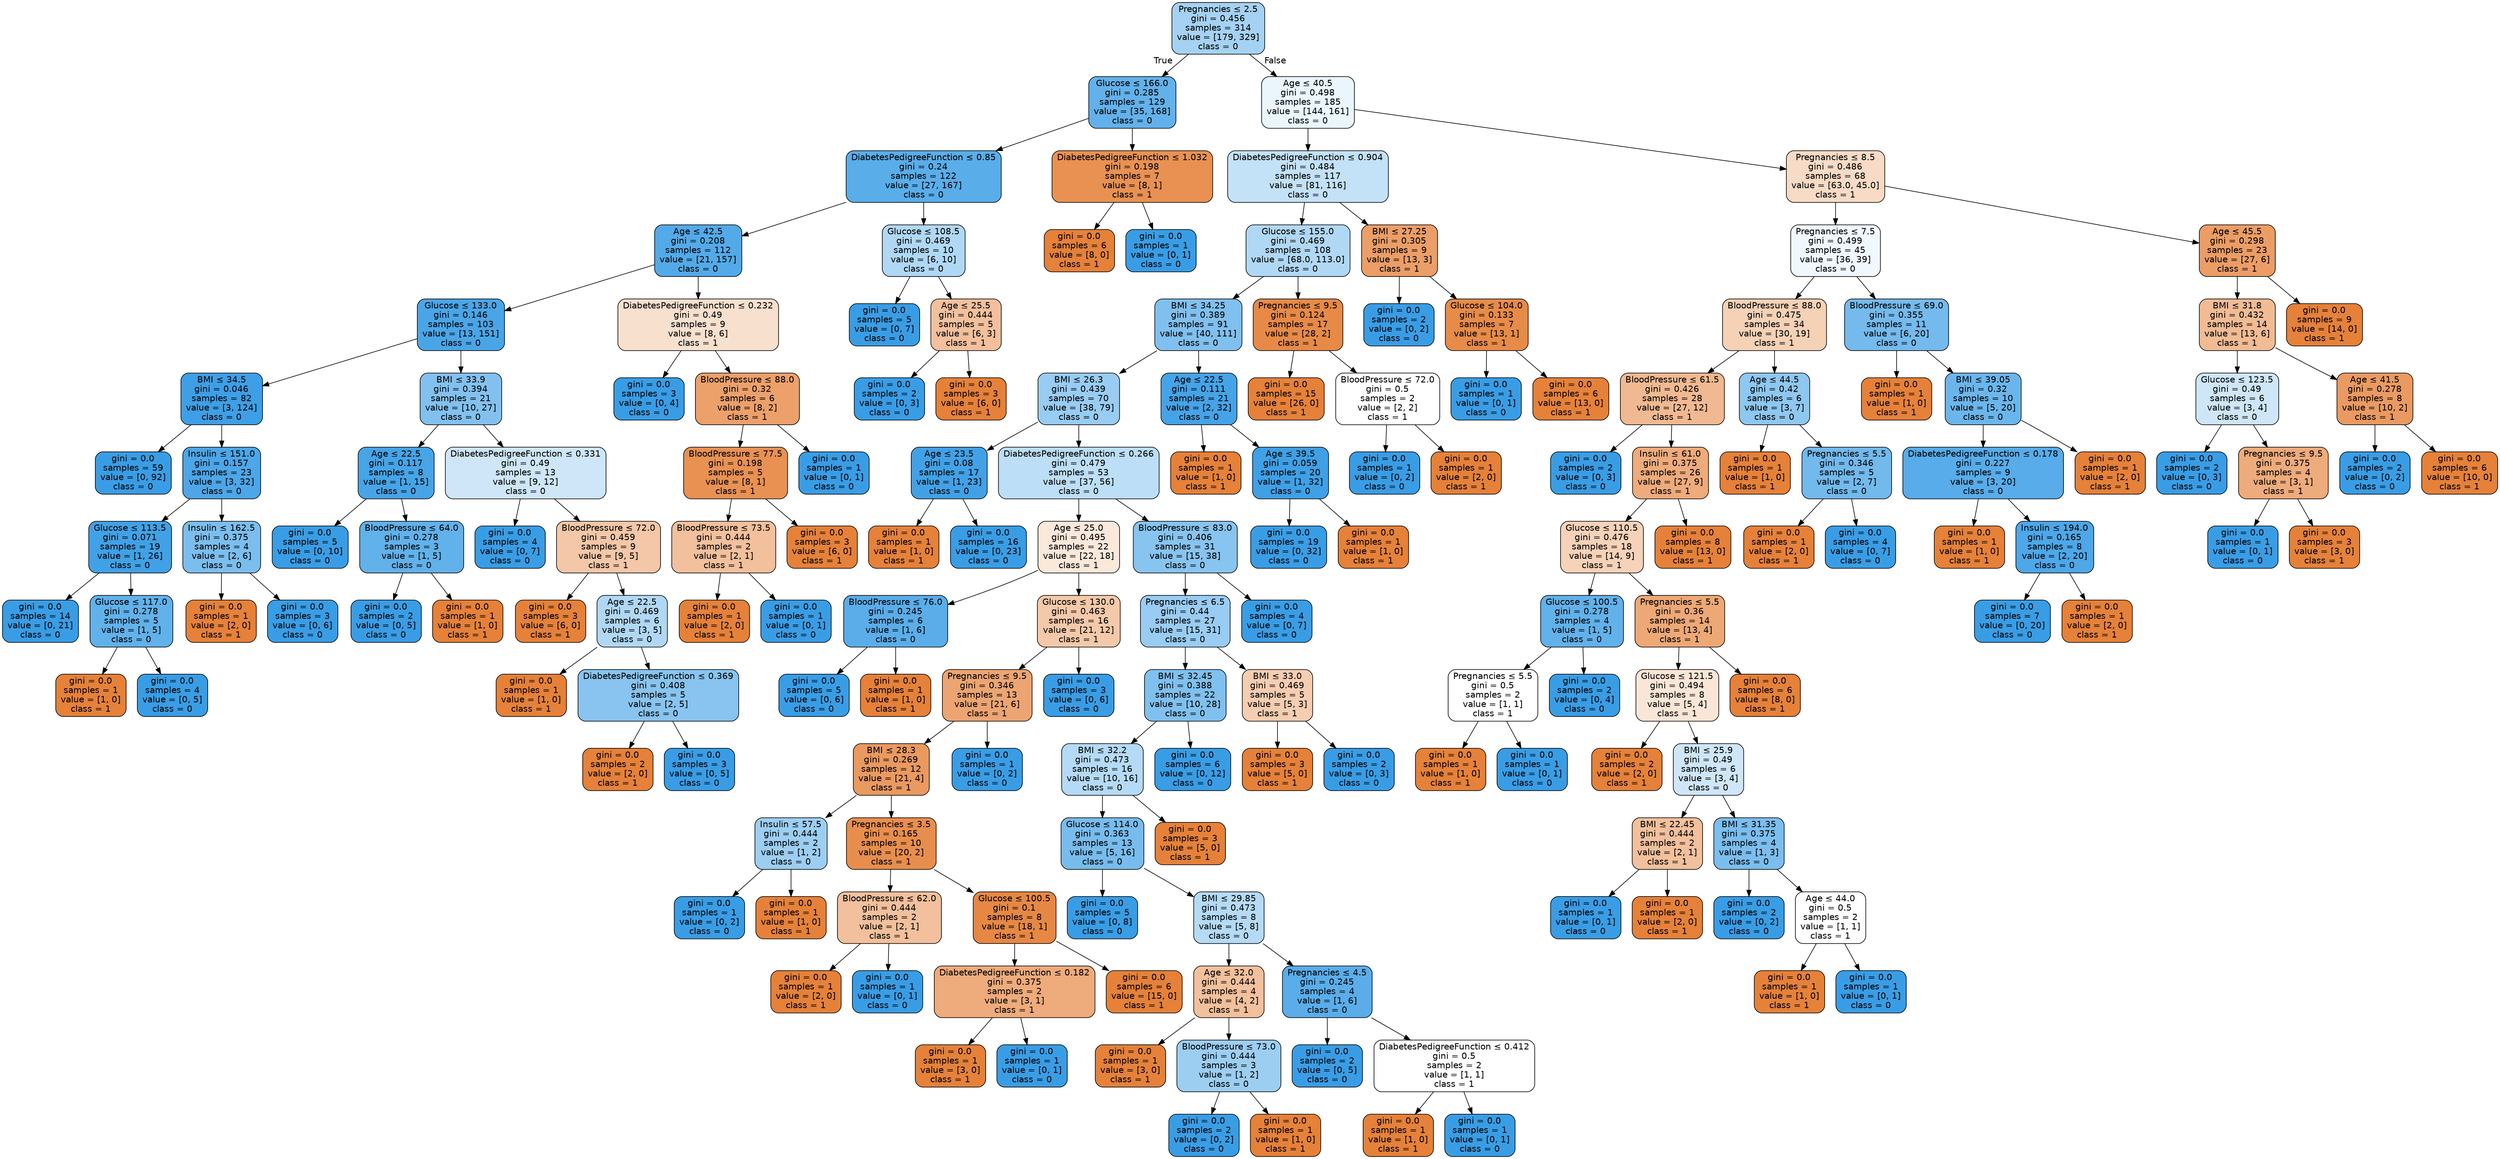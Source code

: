 digraph Tree {
node [shape=box, style="filled, rounded", color="black", fontname="helvetica"] ;
edge [fontname="helvetica"] ;
0 [label=<Pregnancies &le; 2.5<br/>gini = 0.456<br/>samples = 314<br/>value = [179, 329]<br/>class = 0>, fillcolor="#a5d2f3"] ;
1 [label=<Glucose &le; 166.0<br/>gini = 0.285<br/>samples = 129<br/>value = [35, 168]<br/>class = 0>, fillcolor="#62b1ea"] ;
0 -> 1 [labeldistance=2.5, labelangle=45, headlabel="True"] ;
2 [label=<DiabetesPedigreeFunction &le; 0.85<br/>gini = 0.24<br/>samples = 122<br/>value = [27, 167]<br/>class = 0>, fillcolor="#59ade9"] ;
1 -> 2 ;
3 [label=<Age &le; 42.5<br/>gini = 0.208<br/>samples = 112<br/>value = [21, 157]<br/>class = 0>, fillcolor="#53aae8"] ;
2 -> 3 ;
4 [label=<Glucose &le; 133.0<br/>gini = 0.146<br/>samples = 103<br/>value = [13, 151]<br/>class = 0>, fillcolor="#4aa5e7"] ;
3 -> 4 ;
5 [label=<BMI &le; 34.5<br/>gini = 0.046<br/>samples = 82<br/>value = [3, 124]<br/>class = 0>, fillcolor="#3e9fe6"] ;
4 -> 5 ;
6 [label=<gini = 0.0<br/>samples = 59<br/>value = [0, 92]<br/>class = 0>, fillcolor="#399de5"] ;
5 -> 6 ;
7 [label=<Insulin &le; 151.0<br/>gini = 0.157<br/>samples = 23<br/>value = [3, 32]<br/>class = 0>, fillcolor="#4ca6e7"] ;
5 -> 7 ;
8 [label=<Glucose &le; 113.5<br/>gini = 0.071<br/>samples = 19<br/>value = [1, 26]<br/>class = 0>, fillcolor="#41a1e6"] ;
7 -> 8 ;
9 [label=<gini = 0.0<br/>samples = 14<br/>value = [0, 21]<br/>class = 0>, fillcolor="#399de5"] ;
8 -> 9 ;
10 [label=<Glucose &le; 117.0<br/>gini = 0.278<br/>samples = 5<br/>value = [1, 5]<br/>class = 0>, fillcolor="#61b1ea"] ;
8 -> 10 ;
11 [label=<gini = 0.0<br/>samples = 1<br/>value = [1, 0]<br/>class = 1>, fillcolor="#e58139"] ;
10 -> 11 ;
12 [label=<gini = 0.0<br/>samples = 4<br/>value = [0, 5]<br/>class = 0>, fillcolor="#399de5"] ;
10 -> 12 ;
13 [label=<Insulin &le; 162.5<br/>gini = 0.375<br/>samples = 4<br/>value = [2, 6]<br/>class = 0>, fillcolor="#7bbeee"] ;
7 -> 13 ;
14 [label=<gini = 0.0<br/>samples = 1<br/>value = [2, 0]<br/>class = 1>, fillcolor="#e58139"] ;
13 -> 14 ;
15 [label=<gini = 0.0<br/>samples = 3<br/>value = [0, 6]<br/>class = 0>, fillcolor="#399de5"] ;
13 -> 15 ;
16 [label=<BMI &le; 33.9<br/>gini = 0.394<br/>samples = 21<br/>value = [10, 27]<br/>class = 0>, fillcolor="#82c1ef"] ;
4 -> 16 ;
17 [label=<Age &le; 22.5<br/>gini = 0.117<br/>samples = 8<br/>value = [1, 15]<br/>class = 0>, fillcolor="#46a4e7"] ;
16 -> 17 ;
18 [label=<gini = 0.0<br/>samples = 5<br/>value = [0, 10]<br/>class = 0>, fillcolor="#399de5"] ;
17 -> 18 ;
19 [label=<BloodPressure &le; 64.0<br/>gini = 0.278<br/>samples = 3<br/>value = [1, 5]<br/>class = 0>, fillcolor="#61b1ea"] ;
17 -> 19 ;
20 [label=<gini = 0.0<br/>samples = 2<br/>value = [0, 5]<br/>class = 0>, fillcolor="#399de5"] ;
19 -> 20 ;
21 [label=<gini = 0.0<br/>samples = 1<br/>value = [1, 0]<br/>class = 1>, fillcolor="#e58139"] ;
19 -> 21 ;
22 [label=<DiabetesPedigreeFunction &le; 0.331<br/>gini = 0.49<br/>samples = 13<br/>value = [9, 12]<br/>class = 0>, fillcolor="#cee6f8"] ;
16 -> 22 ;
23 [label=<gini = 0.0<br/>samples = 4<br/>value = [0, 7]<br/>class = 0>, fillcolor="#399de5"] ;
22 -> 23 ;
24 [label=<BloodPressure &le; 72.0<br/>gini = 0.459<br/>samples = 9<br/>value = [9, 5]<br/>class = 1>, fillcolor="#f3c7a7"] ;
22 -> 24 ;
25 [label=<gini = 0.0<br/>samples = 3<br/>value = [6, 0]<br/>class = 1>, fillcolor="#e58139"] ;
24 -> 25 ;
26 [label=<Age &le; 22.5<br/>gini = 0.469<br/>samples = 6<br/>value = [3, 5]<br/>class = 0>, fillcolor="#b0d8f5"] ;
24 -> 26 ;
27 [label=<gini = 0.0<br/>samples = 1<br/>value = [1, 0]<br/>class = 1>, fillcolor="#e58139"] ;
26 -> 27 ;
28 [label=<DiabetesPedigreeFunction &le; 0.369<br/>gini = 0.408<br/>samples = 5<br/>value = [2, 5]<br/>class = 0>, fillcolor="#88c4ef"] ;
26 -> 28 ;
29 [label=<gini = 0.0<br/>samples = 2<br/>value = [2, 0]<br/>class = 1>, fillcolor="#e58139"] ;
28 -> 29 ;
30 [label=<gini = 0.0<br/>samples = 3<br/>value = [0, 5]<br/>class = 0>, fillcolor="#399de5"] ;
28 -> 30 ;
31 [label=<DiabetesPedigreeFunction &le; 0.232<br/>gini = 0.49<br/>samples = 9<br/>value = [8, 6]<br/>class = 1>, fillcolor="#f8e0ce"] ;
3 -> 31 ;
32 [label=<gini = 0.0<br/>samples = 3<br/>value = [0, 4]<br/>class = 0>, fillcolor="#399de5"] ;
31 -> 32 ;
33 [label=<BloodPressure &le; 88.0<br/>gini = 0.32<br/>samples = 6<br/>value = [8, 2]<br/>class = 1>, fillcolor="#eca06a"] ;
31 -> 33 ;
34 [label=<BloodPressure &le; 77.5<br/>gini = 0.198<br/>samples = 5<br/>value = [8, 1]<br/>class = 1>, fillcolor="#e89152"] ;
33 -> 34 ;
35 [label=<BloodPressure &le; 73.5<br/>gini = 0.444<br/>samples = 2<br/>value = [2, 1]<br/>class = 1>, fillcolor="#f2c09c"] ;
34 -> 35 ;
36 [label=<gini = 0.0<br/>samples = 1<br/>value = [2, 0]<br/>class = 1>, fillcolor="#e58139"] ;
35 -> 36 ;
37 [label=<gini = 0.0<br/>samples = 1<br/>value = [0, 1]<br/>class = 0>, fillcolor="#399de5"] ;
35 -> 37 ;
38 [label=<gini = 0.0<br/>samples = 3<br/>value = [6, 0]<br/>class = 1>, fillcolor="#e58139"] ;
34 -> 38 ;
39 [label=<gini = 0.0<br/>samples = 1<br/>value = [0, 1]<br/>class = 0>, fillcolor="#399de5"] ;
33 -> 39 ;
40 [label=<Glucose &le; 108.5<br/>gini = 0.469<br/>samples = 10<br/>value = [6, 10]<br/>class = 0>, fillcolor="#b0d8f5"] ;
2 -> 40 ;
41 [label=<gini = 0.0<br/>samples = 5<br/>value = [0, 7]<br/>class = 0>, fillcolor="#399de5"] ;
40 -> 41 ;
42 [label=<Age &le; 25.5<br/>gini = 0.444<br/>samples = 5<br/>value = [6, 3]<br/>class = 1>, fillcolor="#f2c09c"] ;
40 -> 42 ;
43 [label=<gini = 0.0<br/>samples = 2<br/>value = [0, 3]<br/>class = 0>, fillcolor="#399de5"] ;
42 -> 43 ;
44 [label=<gini = 0.0<br/>samples = 3<br/>value = [6, 0]<br/>class = 1>, fillcolor="#e58139"] ;
42 -> 44 ;
45 [label=<DiabetesPedigreeFunction &le; 1.032<br/>gini = 0.198<br/>samples = 7<br/>value = [8, 1]<br/>class = 1>, fillcolor="#e89152"] ;
1 -> 45 ;
46 [label=<gini = 0.0<br/>samples = 6<br/>value = [8, 0]<br/>class = 1>, fillcolor="#e58139"] ;
45 -> 46 ;
47 [label=<gini = 0.0<br/>samples = 1<br/>value = [0, 1]<br/>class = 0>, fillcolor="#399de5"] ;
45 -> 47 ;
48 [label=<Age &le; 40.5<br/>gini = 0.498<br/>samples = 185<br/>value = [144, 161]<br/>class = 0>, fillcolor="#eaf5fc"] ;
0 -> 48 [labeldistance=2.5, labelangle=-45, headlabel="False"] ;
49 [label=<DiabetesPedigreeFunction &le; 0.904<br/>gini = 0.484<br/>samples = 117<br/>value = [81, 116]<br/>class = 0>, fillcolor="#c3e1f7"] ;
48 -> 49 ;
50 [label=<Glucose &le; 155.0<br/>gini = 0.469<br/>samples = 108<br/>value = [68.0, 113.0]<br/>class = 0>, fillcolor="#b0d8f5"] ;
49 -> 50 ;
51 [label=<BMI &le; 34.25<br/>gini = 0.389<br/>samples = 91<br/>value = [40, 111]<br/>class = 0>, fillcolor="#80c0ee"] ;
50 -> 51 ;
52 [label=<BMI &le; 26.3<br/>gini = 0.439<br/>samples = 70<br/>value = [38, 79]<br/>class = 0>, fillcolor="#98ccf2"] ;
51 -> 52 ;
53 [label=<Age &le; 23.5<br/>gini = 0.08<br/>samples = 17<br/>value = [1, 23]<br/>class = 0>, fillcolor="#42a1e6"] ;
52 -> 53 ;
54 [label=<gini = 0.0<br/>samples = 1<br/>value = [1, 0]<br/>class = 1>, fillcolor="#e58139"] ;
53 -> 54 ;
55 [label=<gini = 0.0<br/>samples = 16<br/>value = [0, 23]<br/>class = 0>, fillcolor="#399de5"] ;
53 -> 55 ;
56 [label=<DiabetesPedigreeFunction &le; 0.266<br/>gini = 0.479<br/>samples = 53<br/>value = [37, 56]<br/>class = 0>, fillcolor="#bcdef6"] ;
52 -> 56 ;
57 [label=<Age &le; 25.0<br/>gini = 0.495<br/>samples = 22<br/>value = [22, 18]<br/>class = 1>, fillcolor="#fae8db"] ;
56 -> 57 ;
58 [label=<BloodPressure &le; 76.0<br/>gini = 0.245<br/>samples = 6<br/>value = [1, 6]<br/>class = 0>, fillcolor="#5aade9"] ;
57 -> 58 ;
59 [label=<gini = 0.0<br/>samples = 5<br/>value = [0, 6]<br/>class = 0>, fillcolor="#399de5"] ;
58 -> 59 ;
60 [label=<gini = 0.0<br/>samples = 1<br/>value = [1, 0]<br/>class = 1>, fillcolor="#e58139"] ;
58 -> 60 ;
61 [label=<Glucose &le; 130.0<br/>gini = 0.463<br/>samples = 16<br/>value = [21, 12]<br/>class = 1>, fillcolor="#f4c9aa"] ;
57 -> 61 ;
62 [label=<Pregnancies &le; 9.5<br/>gini = 0.346<br/>samples = 13<br/>value = [21, 6]<br/>class = 1>, fillcolor="#eca572"] ;
61 -> 62 ;
63 [label=<BMI &le; 28.3<br/>gini = 0.269<br/>samples = 12<br/>value = [21, 4]<br/>class = 1>, fillcolor="#ea995f"] ;
62 -> 63 ;
64 [label=<Insulin &le; 57.5<br/>gini = 0.444<br/>samples = 2<br/>value = [1, 2]<br/>class = 0>, fillcolor="#9ccef2"] ;
63 -> 64 ;
65 [label=<gini = 0.0<br/>samples = 1<br/>value = [0, 2]<br/>class = 0>, fillcolor="#399de5"] ;
64 -> 65 ;
66 [label=<gini = 0.0<br/>samples = 1<br/>value = [1, 0]<br/>class = 1>, fillcolor="#e58139"] ;
64 -> 66 ;
67 [label=<Pregnancies &le; 3.5<br/>gini = 0.165<br/>samples = 10<br/>value = [20, 2]<br/>class = 1>, fillcolor="#e88e4d"] ;
63 -> 67 ;
68 [label=<BloodPressure &le; 62.0<br/>gini = 0.444<br/>samples = 2<br/>value = [2, 1]<br/>class = 1>, fillcolor="#f2c09c"] ;
67 -> 68 ;
69 [label=<gini = 0.0<br/>samples = 1<br/>value = [2, 0]<br/>class = 1>, fillcolor="#e58139"] ;
68 -> 69 ;
70 [label=<gini = 0.0<br/>samples = 1<br/>value = [0, 1]<br/>class = 0>, fillcolor="#399de5"] ;
68 -> 70 ;
71 [label=<Glucose &le; 100.5<br/>gini = 0.1<br/>samples = 8<br/>value = [18, 1]<br/>class = 1>, fillcolor="#e68844"] ;
67 -> 71 ;
72 [label=<DiabetesPedigreeFunction &le; 0.182<br/>gini = 0.375<br/>samples = 2<br/>value = [3, 1]<br/>class = 1>, fillcolor="#eeab7b"] ;
71 -> 72 ;
73 [label=<gini = 0.0<br/>samples = 1<br/>value = [3, 0]<br/>class = 1>, fillcolor="#e58139"] ;
72 -> 73 ;
74 [label=<gini = 0.0<br/>samples = 1<br/>value = [0, 1]<br/>class = 0>, fillcolor="#399de5"] ;
72 -> 74 ;
75 [label=<gini = 0.0<br/>samples = 6<br/>value = [15, 0]<br/>class = 1>, fillcolor="#e58139"] ;
71 -> 75 ;
76 [label=<gini = 0.0<br/>samples = 1<br/>value = [0, 2]<br/>class = 0>, fillcolor="#399de5"] ;
62 -> 76 ;
77 [label=<gini = 0.0<br/>samples = 3<br/>value = [0, 6]<br/>class = 0>, fillcolor="#399de5"] ;
61 -> 77 ;
78 [label=<BloodPressure &le; 83.0<br/>gini = 0.406<br/>samples = 31<br/>value = [15, 38]<br/>class = 0>, fillcolor="#87c4ef"] ;
56 -> 78 ;
79 [label=<Pregnancies &le; 6.5<br/>gini = 0.44<br/>samples = 27<br/>value = [15, 31]<br/>class = 0>, fillcolor="#99ccf2"] ;
78 -> 79 ;
80 [label=<BMI &le; 32.45<br/>gini = 0.388<br/>samples = 22<br/>value = [10, 28]<br/>class = 0>, fillcolor="#80c0ee"] ;
79 -> 80 ;
81 [label=<BMI &le; 32.2<br/>gini = 0.473<br/>samples = 16<br/>value = [10, 16]<br/>class = 0>, fillcolor="#b5daf5"] ;
80 -> 81 ;
82 [label=<Glucose &le; 114.0<br/>gini = 0.363<br/>samples = 13<br/>value = [5, 16]<br/>class = 0>, fillcolor="#77bced"] ;
81 -> 82 ;
83 [label=<gini = 0.0<br/>samples = 5<br/>value = [0, 8]<br/>class = 0>, fillcolor="#399de5"] ;
82 -> 83 ;
84 [label=<BMI &le; 29.85<br/>gini = 0.473<br/>samples = 8<br/>value = [5, 8]<br/>class = 0>, fillcolor="#b5daf5"] ;
82 -> 84 ;
85 [label=<Age &le; 32.0<br/>gini = 0.444<br/>samples = 4<br/>value = [4, 2]<br/>class = 1>, fillcolor="#f2c09c"] ;
84 -> 85 ;
86 [label=<gini = 0.0<br/>samples = 1<br/>value = [3, 0]<br/>class = 1>, fillcolor="#e58139"] ;
85 -> 86 ;
87 [label=<BloodPressure &le; 73.0<br/>gini = 0.444<br/>samples = 3<br/>value = [1, 2]<br/>class = 0>, fillcolor="#9ccef2"] ;
85 -> 87 ;
88 [label=<gini = 0.0<br/>samples = 2<br/>value = [0, 2]<br/>class = 0>, fillcolor="#399de5"] ;
87 -> 88 ;
89 [label=<gini = 0.0<br/>samples = 1<br/>value = [1, 0]<br/>class = 1>, fillcolor="#e58139"] ;
87 -> 89 ;
90 [label=<Pregnancies &le; 4.5<br/>gini = 0.245<br/>samples = 4<br/>value = [1, 6]<br/>class = 0>, fillcolor="#5aade9"] ;
84 -> 90 ;
91 [label=<gini = 0.0<br/>samples = 2<br/>value = [0, 5]<br/>class = 0>, fillcolor="#399de5"] ;
90 -> 91 ;
92 [label=<DiabetesPedigreeFunction &le; 0.412<br/>gini = 0.5<br/>samples = 2<br/>value = [1, 1]<br/>class = 1>, fillcolor="#ffffff"] ;
90 -> 92 ;
93 [label=<gini = 0.0<br/>samples = 1<br/>value = [1, 0]<br/>class = 1>, fillcolor="#e58139"] ;
92 -> 93 ;
94 [label=<gini = 0.0<br/>samples = 1<br/>value = [0, 1]<br/>class = 0>, fillcolor="#399de5"] ;
92 -> 94 ;
95 [label=<gini = 0.0<br/>samples = 3<br/>value = [5, 0]<br/>class = 1>, fillcolor="#e58139"] ;
81 -> 95 ;
96 [label=<gini = 0.0<br/>samples = 6<br/>value = [0, 12]<br/>class = 0>, fillcolor="#399de5"] ;
80 -> 96 ;
97 [label=<BMI &le; 33.0<br/>gini = 0.469<br/>samples = 5<br/>value = [5, 3]<br/>class = 1>, fillcolor="#f5cdb0"] ;
79 -> 97 ;
98 [label=<gini = 0.0<br/>samples = 3<br/>value = [5, 0]<br/>class = 1>, fillcolor="#e58139"] ;
97 -> 98 ;
99 [label=<gini = 0.0<br/>samples = 2<br/>value = [0, 3]<br/>class = 0>, fillcolor="#399de5"] ;
97 -> 99 ;
100 [label=<gini = 0.0<br/>samples = 4<br/>value = [0, 7]<br/>class = 0>, fillcolor="#399de5"] ;
78 -> 100 ;
101 [label=<Age &le; 22.5<br/>gini = 0.111<br/>samples = 21<br/>value = [2, 32]<br/>class = 0>, fillcolor="#45a3e7"] ;
51 -> 101 ;
102 [label=<gini = 0.0<br/>samples = 1<br/>value = [1, 0]<br/>class = 1>, fillcolor="#e58139"] ;
101 -> 102 ;
103 [label=<Age &le; 39.5<br/>gini = 0.059<br/>samples = 20<br/>value = [1, 32]<br/>class = 0>, fillcolor="#3fa0e6"] ;
101 -> 103 ;
104 [label=<gini = 0.0<br/>samples = 19<br/>value = [0, 32]<br/>class = 0>, fillcolor="#399de5"] ;
103 -> 104 ;
105 [label=<gini = 0.0<br/>samples = 1<br/>value = [1, 0]<br/>class = 1>, fillcolor="#e58139"] ;
103 -> 105 ;
106 [label=<Pregnancies &le; 9.5<br/>gini = 0.124<br/>samples = 17<br/>value = [28, 2]<br/>class = 1>, fillcolor="#e78a47"] ;
50 -> 106 ;
107 [label=<gini = 0.0<br/>samples = 15<br/>value = [26, 0]<br/>class = 1>, fillcolor="#e58139"] ;
106 -> 107 ;
108 [label=<BloodPressure &le; 72.0<br/>gini = 0.5<br/>samples = 2<br/>value = [2, 2]<br/>class = 1>, fillcolor="#ffffff"] ;
106 -> 108 ;
109 [label=<gini = 0.0<br/>samples = 1<br/>value = [0, 2]<br/>class = 0>, fillcolor="#399de5"] ;
108 -> 109 ;
110 [label=<gini = 0.0<br/>samples = 1<br/>value = [2, 0]<br/>class = 1>, fillcolor="#e58139"] ;
108 -> 110 ;
111 [label=<BMI &le; 27.25<br/>gini = 0.305<br/>samples = 9<br/>value = [13, 3]<br/>class = 1>, fillcolor="#eb9e67"] ;
49 -> 111 ;
112 [label=<gini = 0.0<br/>samples = 2<br/>value = [0, 2]<br/>class = 0>, fillcolor="#399de5"] ;
111 -> 112 ;
113 [label=<Glucose &le; 104.0<br/>gini = 0.133<br/>samples = 7<br/>value = [13, 1]<br/>class = 1>, fillcolor="#e78b48"] ;
111 -> 113 ;
114 [label=<gini = 0.0<br/>samples = 1<br/>value = [0, 1]<br/>class = 0>, fillcolor="#399de5"] ;
113 -> 114 ;
115 [label=<gini = 0.0<br/>samples = 6<br/>value = [13, 0]<br/>class = 1>, fillcolor="#e58139"] ;
113 -> 115 ;
116 [label=<Pregnancies &le; 8.5<br/>gini = 0.486<br/>samples = 68<br/>value = [63.0, 45.0]<br/>class = 1>, fillcolor="#f8dbc6"] ;
48 -> 116 ;
117 [label=<Pregnancies &le; 7.5<br/>gini = 0.499<br/>samples = 45<br/>value = [36, 39]<br/>class = 0>, fillcolor="#f0f7fd"] ;
116 -> 117 ;
118 [label=<BloodPressure &le; 88.0<br/>gini = 0.475<br/>samples = 34<br/>value = [30, 19]<br/>class = 1>, fillcolor="#f5d1b6"] ;
117 -> 118 ;
119 [label=<BloodPressure &le; 61.5<br/>gini = 0.426<br/>samples = 28<br/>value = [27, 12]<br/>class = 1>, fillcolor="#f1b991"] ;
118 -> 119 ;
120 [label=<gini = 0.0<br/>samples = 2<br/>value = [0, 3]<br/>class = 0>, fillcolor="#399de5"] ;
119 -> 120 ;
121 [label=<Insulin &le; 61.0<br/>gini = 0.375<br/>samples = 26<br/>value = [27, 9]<br/>class = 1>, fillcolor="#eeab7b"] ;
119 -> 121 ;
122 [label=<Glucose &le; 110.5<br/>gini = 0.476<br/>samples = 18<br/>value = [14, 9]<br/>class = 1>, fillcolor="#f6d2b8"] ;
121 -> 122 ;
123 [label=<Glucose &le; 100.5<br/>gini = 0.278<br/>samples = 4<br/>value = [1, 5]<br/>class = 0>, fillcolor="#61b1ea"] ;
122 -> 123 ;
124 [label=<Pregnancies &le; 5.5<br/>gini = 0.5<br/>samples = 2<br/>value = [1, 1]<br/>class = 1>, fillcolor="#ffffff"] ;
123 -> 124 ;
125 [label=<gini = 0.0<br/>samples = 1<br/>value = [1, 0]<br/>class = 1>, fillcolor="#e58139"] ;
124 -> 125 ;
126 [label=<gini = 0.0<br/>samples = 1<br/>value = [0, 1]<br/>class = 0>, fillcolor="#399de5"] ;
124 -> 126 ;
127 [label=<gini = 0.0<br/>samples = 2<br/>value = [0, 4]<br/>class = 0>, fillcolor="#399de5"] ;
123 -> 127 ;
128 [label=<Pregnancies &le; 5.5<br/>gini = 0.36<br/>samples = 14<br/>value = [13, 4]<br/>class = 1>, fillcolor="#eda876"] ;
122 -> 128 ;
129 [label=<Glucose &le; 121.5<br/>gini = 0.494<br/>samples = 8<br/>value = [5, 4]<br/>class = 1>, fillcolor="#fae6d7"] ;
128 -> 129 ;
130 [label=<gini = 0.0<br/>samples = 2<br/>value = [2, 0]<br/>class = 1>, fillcolor="#e58139"] ;
129 -> 130 ;
131 [label=<BMI &le; 25.9<br/>gini = 0.49<br/>samples = 6<br/>value = [3, 4]<br/>class = 0>, fillcolor="#cee6f8"] ;
129 -> 131 ;
132 [label=<BMI &le; 22.45<br/>gini = 0.444<br/>samples = 2<br/>value = [2, 1]<br/>class = 1>, fillcolor="#f2c09c"] ;
131 -> 132 ;
133 [label=<gini = 0.0<br/>samples = 1<br/>value = [0, 1]<br/>class = 0>, fillcolor="#399de5"] ;
132 -> 133 ;
134 [label=<gini = 0.0<br/>samples = 1<br/>value = [2, 0]<br/>class = 1>, fillcolor="#e58139"] ;
132 -> 134 ;
135 [label=<BMI &le; 31.35<br/>gini = 0.375<br/>samples = 4<br/>value = [1, 3]<br/>class = 0>, fillcolor="#7bbeee"] ;
131 -> 135 ;
136 [label=<gini = 0.0<br/>samples = 2<br/>value = [0, 2]<br/>class = 0>, fillcolor="#399de5"] ;
135 -> 136 ;
137 [label=<Age &le; 44.0<br/>gini = 0.5<br/>samples = 2<br/>value = [1, 1]<br/>class = 1>, fillcolor="#ffffff"] ;
135 -> 137 ;
138 [label=<gini = 0.0<br/>samples = 1<br/>value = [1, 0]<br/>class = 1>, fillcolor="#e58139"] ;
137 -> 138 ;
139 [label=<gini = 0.0<br/>samples = 1<br/>value = [0, 1]<br/>class = 0>, fillcolor="#399de5"] ;
137 -> 139 ;
140 [label=<gini = 0.0<br/>samples = 6<br/>value = [8, 0]<br/>class = 1>, fillcolor="#e58139"] ;
128 -> 140 ;
141 [label=<gini = 0.0<br/>samples = 8<br/>value = [13, 0]<br/>class = 1>, fillcolor="#e58139"] ;
121 -> 141 ;
142 [label=<Age &le; 44.5<br/>gini = 0.42<br/>samples = 6<br/>value = [3, 7]<br/>class = 0>, fillcolor="#8ec7f0"] ;
118 -> 142 ;
143 [label=<gini = 0.0<br/>samples = 1<br/>value = [1, 0]<br/>class = 1>, fillcolor="#e58139"] ;
142 -> 143 ;
144 [label=<Pregnancies &le; 5.5<br/>gini = 0.346<br/>samples = 5<br/>value = [2, 7]<br/>class = 0>, fillcolor="#72b9ec"] ;
142 -> 144 ;
145 [label=<gini = 0.0<br/>samples = 1<br/>value = [2, 0]<br/>class = 1>, fillcolor="#e58139"] ;
144 -> 145 ;
146 [label=<gini = 0.0<br/>samples = 4<br/>value = [0, 7]<br/>class = 0>, fillcolor="#399de5"] ;
144 -> 146 ;
147 [label=<BloodPressure &le; 69.0<br/>gini = 0.355<br/>samples = 11<br/>value = [6, 20]<br/>class = 0>, fillcolor="#74baed"] ;
117 -> 147 ;
148 [label=<gini = 0.0<br/>samples = 1<br/>value = [1, 0]<br/>class = 1>, fillcolor="#e58139"] ;
147 -> 148 ;
149 [label=<BMI &le; 39.05<br/>gini = 0.32<br/>samples = 10<br/>value = [5, 20]<br/>class = 0>, fillcolor="#6ab6ec"] ;
147 -> 149 ;
150 [label=<DiabetesPedigreeFunction &le; 0.178<br/>gini = 0.227<br/>samples = 9<br/>value = [3, 20]<br/>class = 0>, fillcolor="#57ace9"] ;
149 -> 150 ;
151 [label=<gini = 0.0<br/>samples = 1<br/>value = [1, 0]<br/>class = 1>, fillcolor="#e58139"] ;
150 -> 151 ;
152 [label=<Insulin &le; 194.0<br/>gini = 0.165<br/>samples = 8<br/>value = [2, 20]<br/>class = 0>, fillcolor="#4da7e8"] ;
150 -> 152 ;
153 [label=<gini = 0.0<br/>samples = 7<br/>value = [0, 20]<br/>class = 0>, fillcolor="#399de5"] ;
152 -> 153 ;
154 [label=<gini = 0.0<br/>samples = 1<br/>value = [2, 0]<br/>class = 1>, fillcolor="#e58139"] ;
152 -> 154 ;
155 [label=<gini = 0.0<br/>samples = 1<br/>value = [2, 0]<br/>class = 1>, fillcolor="#e58139"] ;
149 -> 155 ;
156 [label=<Age &le; 45.5<br/>gini = 0.298<br/>samples = 23<br/>value = [27, 6]<br/>class = 1>, fillcolor="#eb9d65"] ;
116 -> 156 ;
157 [label=<BMI &le; 31.8<br/>gini = 0.432<br/>samples = 14<br/>value = [13, 6]<br/>class = 1>, fillcolor="#f1bb94"] ;
156 -> 157 ;
158 [label=<Glucose &le; 123.5<br/>gini = 0.49<br/>samples = 6<br/>value = [3, 4]<br/>class = 0>, fillcolor="#cee6f8"] ;
157 -> 158 ;
159 [label=<gini = 0.0<br/>samples = 2<br/>value = [0, 3]<br/>class = 0>, fillcolor="#399de5"] ;
158 -> 159 ;
160 [label=<Pregnancies &le; 9.5<br/>gini = 0.375<br/>samples = 4<br/>value = [3, 1]<br/>class = 1>, fillcolor="#eeab7b"] ;
158 -> 160 ;
161 [label=<gini = 0.0<br/>samples = 1<br/>value = [0, 1]<br/>class = 0>, fillcolor="#399de5"] ;
160 -> 161 ;
162 [label=<gini = 0.0<br/>samples = 3<br/>value = [3, 0]<br/>class = 1>, fillcolor="#e58139"] ;
160 -> 162 ;
163 [label=<Age &le; 41.5<br/>gini = 0.278<br/>samples = 8<br/>value = [10, 2]<br/>class = 1>, fillcolor="#ea9a61"] ;
157 -> 163 ;
164 [label=<gini = 0.0<br/>samples = 2<br/>value = [0, 2]<br/>class = 0>, fillcolor="#399de5"] ;
163 -> 164 ;
165 [label=<gini = 0.0<br/>samples = 6<br/>value = [10, 0]<br/>class = 1>, fillcolor="#e58139"] ;
163 -> 165 ;
166 [label=<gini = 0.0<br/>samples = 9<br/>value = [14, 0]<br/>class = 1>, fillcolor="#e58139"] ;
156 -> 166 ;
}